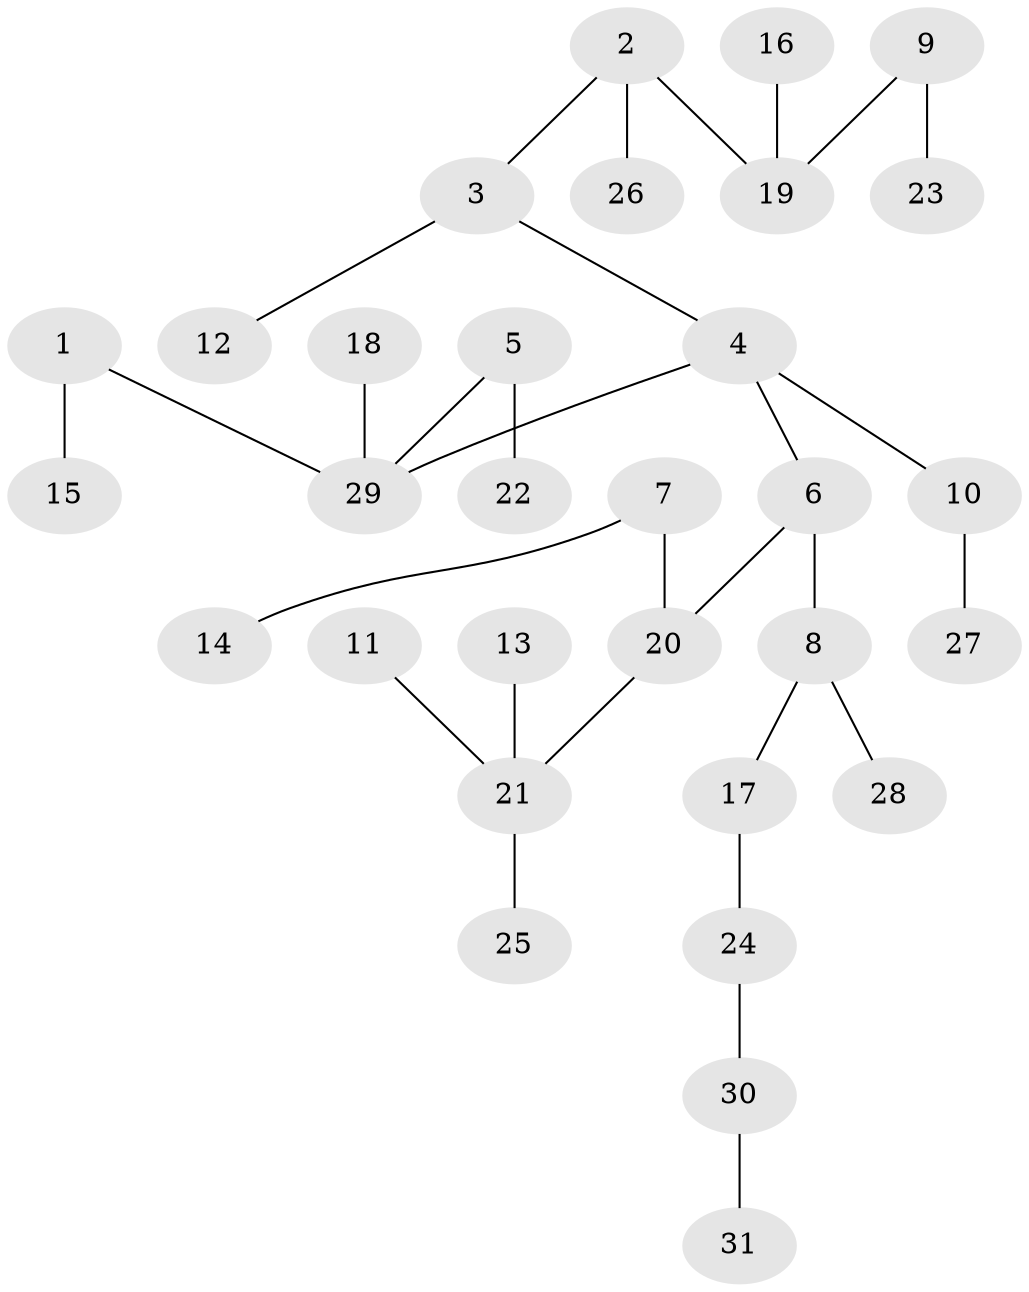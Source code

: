 // original degree distribution, {3: 0.16129032258064516, 5: 0.04838709677419355, 6: 0.016129032258064516, 2: 0.3225806451612903, 1: 0.43548387096774194, 4: 0.016129032258064516}
// Generated by graph-tools (version 1.1) at 2025/02/03/09/25 03:02:17]
// undirected, 31 vertices, 30 edges
graph export_dot {
graph [start="1"]
  node [color=gray90,style=filled];
  1;
  2;
  3;
  4;
  5;
  6;
  7;
  8;
  9;
  10;
  11;
  12;
  13;
  14;
  15;
  16;
  17;
  18;
  19;
  20;
  21;
  22;
  23;
  24;
  25;
  26;
  27;
  28;
  29;
  30;
  31;
  1 -- 15 [weight=1.0];
  1 -- 29 [weight=1.0];
  2 -- 3 [weight=1.0];
  2 -- 19 [weight=1.0];
  2 -- 26 [weight=1.0];
  3 -- 4 [weight=1.0];
  3 -- 12 [weight=1.0];
  4 -- 6 [weight=1.0];
  4 -- 10 [weight=1.0];
  4 -- 29 [weight=1.0];
  5 -- 22 [weight=1.0];
  5 -- 29 [weight=1.0];
  6 -- 8 [weight=1.0];
  6 -- 20 [weight=1.0];
  7 -- 14 [weight=1.0];
  7 -- 20 [weight=1.0];
  8 -- 17 [weight=1.0];
  8 -- 28 [weight=1.0];
  9 -- 19 [weight=1.0];
  9 -- 23 [weight=1.0];
  10 -- 27 [weight=1.0];
  11 -- 21 [weight=1.0];
  13 -- 21 [weight=1.0];
  16 -- 19 [weight=1.0];
  17 -- 24 [weight=1.0];
  18 -- 29 [weight=1.0];
  20 -- 21 [weight=1.0];
  21 -- 25 [weight=1.0];
  24 -- 30 [weight=1.0];
  30 -- 31 [weight=1.0];
}
